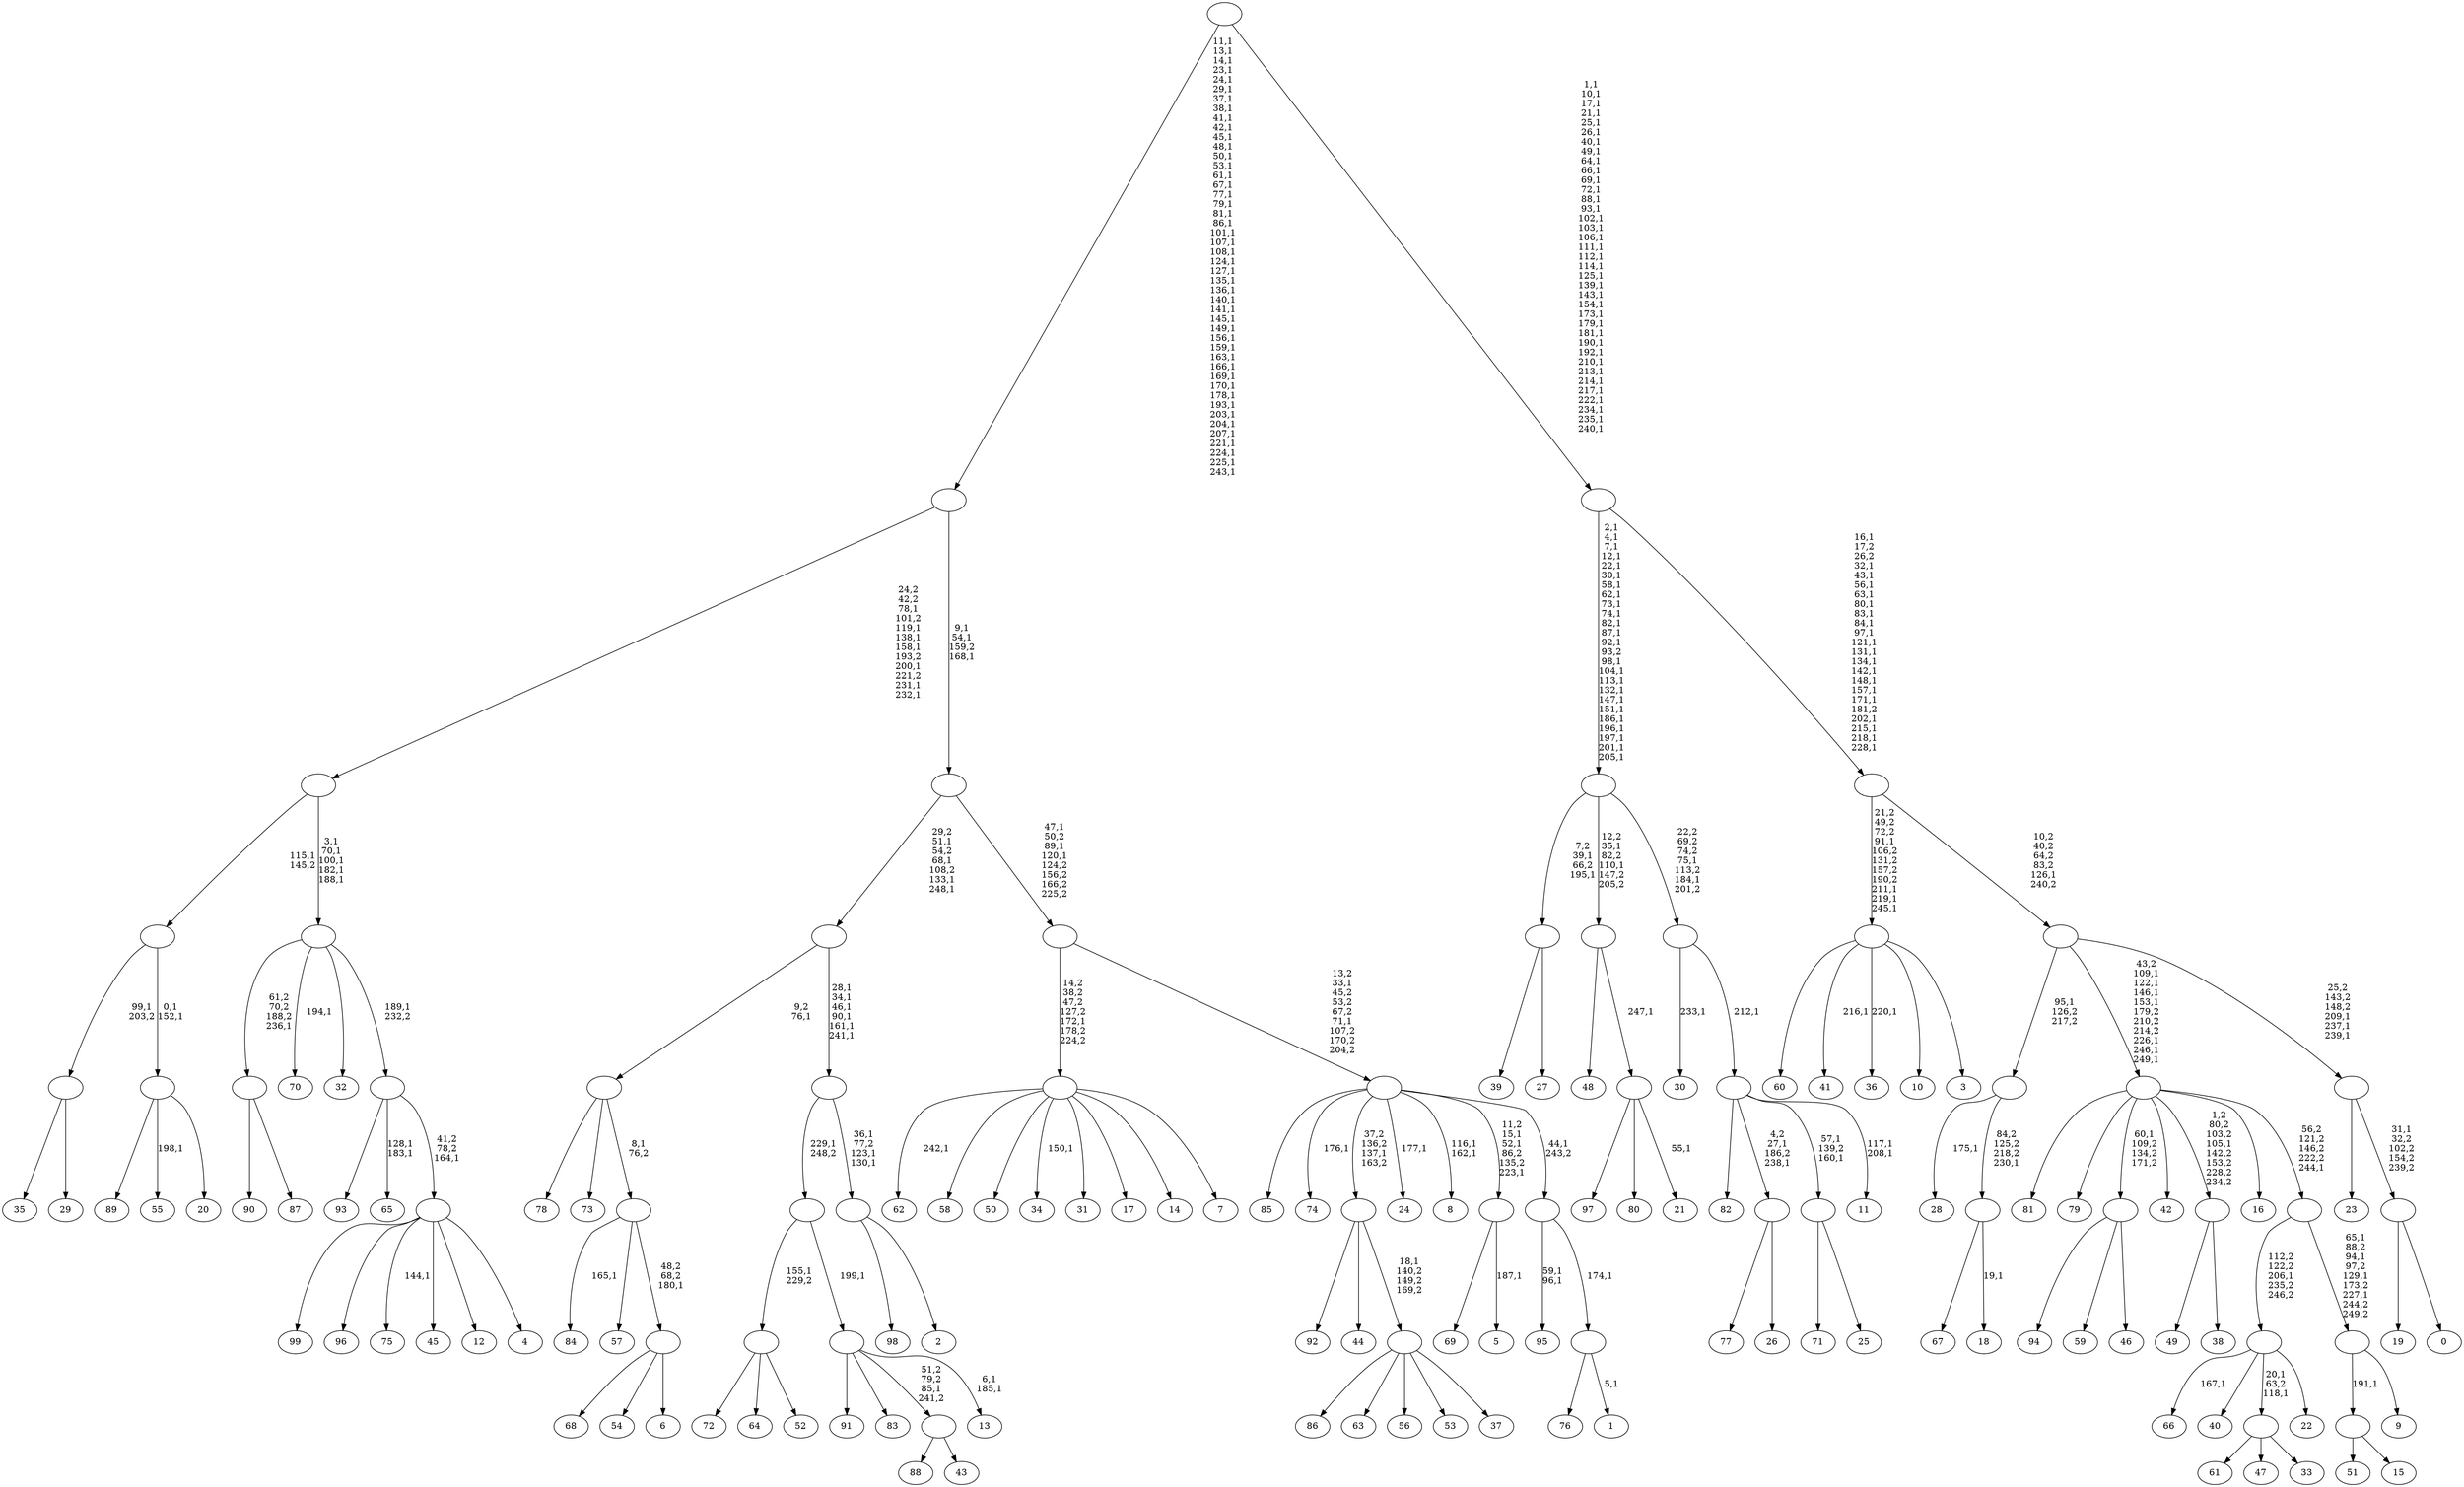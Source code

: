 digraph T {
	350 [label="99"]
	349 [label="98"]
	348 [label="97"]
	347 [label="96"]
	346 [label="95"]
	343 [label="94"]
	342 [label="93"]
	341 [label="92"]
	340 [label="91"]
	339 [label="90"]
	338 [label="89"]
	337 [label="88"]
	336 [label="87"]
	335 [label=""]
	334 [label="86"]
	333 [label="85"]
	332 [label="84"]
	330 [label="83"]
	329 [label="82"]
	328 [label="81"]
	327 [label="80"]
	326 [label="79"]
	325 [label="78"]
	324 [label="77"]
	323 [label="76"]
	322 [label="75"]
	320 [label="74"]
	318 [label="73"]
	317 [label="72"]
	316 [label="71"]
	315 [label="70"]
	313 [label="69"]
	312 [label="68"]
	311 [label="67"]
	310 [label="66"]
	308 [label="65"]
	305 [label="64"]
	304 [label="63"]
	303 [label="62"]
	301 [label="61"]
	300 [label="60"]
	299 [label="59"]
	298 [label="58"]
	297 [label="57"]
	296 [label="56"]
	295 [label="55"]
	293 [label="54"]
	292 [label="53"]
	291 [label="52"]
	290 [label=""]
	289 [label="51"]
	288 [label="50"]
	287 [label="49"]
	286 [label="48"]
	285 [label="47"]
	284 [label="46"]
	283 [label=""]
	282 [label="45"]
	281 [label="44"]
	280 [label="43"]
	279 [label=""]
	278 [label="42"]
	277 [label="41"]
	275 [label="40"]
	274 [label="39"]
	273 [label="38"]
	272 [label=""]
	271 [label="37"]
	270 [label=""]
	269 [label=""]
	268 [label="36"]
	266 [label="35"]
	265 [label="34"]
	263 [label="33"]
	262 [label=""]
	260 [label="32"]
	259 [label="31"]
	258 [label="30"]
	256 [label="29"]
	255 [label=""]
	254 [label="28"]
	252 [label="27"]
	251 [label=""]
	249 [label="26"]
	248 [label=""]
	246 [label="25"]
	245 [label=""]
	243 [label="24"]
	241 [label="23"]
	240 [label="22"]
	239 [label=""]
	238 [label="21"]
	236 [label=""]
	235 [label=""]
	233 [label="20"]
	232 [label=""]
	230 [label=""]
	229 [label="19"]
	228 [label="18"]
	226 [label=""]
	225 [label=""]
	224 [label="17"]
	223 [label="16"]
	222 [label="15"]
	221 [label=""]
	220 [label="14"]
	219 [label="13"]
	216 [label=""]
	215 [label=""]
	214 [label="12"]
	213 [label="11"]
	210 [label=""]
	209 [label=""]
	207 [label=""]
	183 [label="10"]
	182 [label="9"]
	181 [label=""]
	177 [label=""]
	176 [label=""]
	169 [label="8"]
	166 [label="7"]
	165 [label=""]
	164 [label="6"]
	163 [label=""]
	162 [label=""]
	161 [label=""]
	160 [label="5"]
	158 [label=""]
	155 [label="4"]
	154 [label=""]
	153 [label=""]
	152 [label=""]
	147 [label=""]
	140 [label="3"]
	139 [label=""]
	135 [label="2"]
	134 [label=""]
	131 [label=""]
	125 [label=""]
	121 [label="1"]
	119 [label=""]
	118 [label=""]
	117 [label=""]
	115 [label=""]
	112 [label=""]
	109 [label=""]
	63 [label="0"]
	62 [label=""]
	61 [label=""]
	58 [label=""]
	57 [label=""]
	37 [label=""]
	0 [label=""]
	335 -> 339 [label=""]
	335 -> 336 [label=""]
	290 -> 317 [label=""]
	290 -> 305 [label=""]
	290 -> 291 [label=""]
	283 -> 343 [label=""]
	283 -> 299 [label=""]
	283 -> 284 [label=""]
	279 -> 337 [label=""]
	279 -> 280 [label=""]
	272 -> 287 [label=""]
	272 -> 273 [label=""]
	270 -> 334 [label=""]
	270 -> 304 [label=""]
	270 -> 296 [label=""]
	270 -> 292 [label=""]
	270 -> 271 [label=""]
	269 -> 341 [label=""]
	269 -> 281 [label=""]
	269 -> 270 [label="18,1\n140,2\n149,2\n169,2"]
	262 -> 301 [label=""]
	262 -> 285 [label=""]
	262 -> 263 [label=""]
	255 -> 266 [label=""]
	255 -> 256 [label=""]
	251 -> 274 [label=""]
	251 -> 252 [label=""]
	248 -> 324 [label=""]
	248 -> 249 [label=""]
	245 -> 316 [label=""]
	245 -> 246 [label=""]
	239 -> 262 [label="20,1\n63,2\n118,1"]
	239 -> 310 [label="167,1"]
	239 -> 275 [label=""]
	239 -> 240 [label=""]
	236 -> 238 [label="55,1"]
	236 -> 348 [label=""]
	236 -> 327 [label=""]
	235 -> 286 [label=""]
	235 -> 236 [label="247,1"]
	232 -> 295 [label="198,1"]
	232 -> 338 [label=""]
	232 -> 233 [label=""]
	230 -> 232 [label="0,1\n152,1"]
	230 -> 255 [label="99,1\n203,2"]
	226 -> 228 [label="19,1"]
	226 -> 311 [label=""]
	225 -> 254 [label="175,1"]
	225 -> 226 [label="84,2\n125,2\n218,2\n230,1"]
	221 -> 289 [label=""]
	221 -> 222 [label=""]
	216 -> 219 [label="6,1\n185,1"]
	216 -> 340 [label=""]
	216 -> 330 [label=""]
	216 -> 279 [label="51,2\n79,2\n85,1\n241,2"]
	215 -> 290 [label="155,1\n229,2"]
	215 -> 216 [label="199,1"]
	210 -> 213 [label="117,1\n208,1"]
	210 -> 245 [label="57,1\n139,2\n160,1"]
	210 -> 248 [label="4,2\n27,1\n186,2\n238,1"]
	210 -> 329 [label=""]
	209 -> 258 [label="233,1"]
	209 -> 210 [label="212,1"]
	207 -> 209 [label="22,2\n69,2\n74,2\n75,1\n113,2\n184,1\n201,2"]
	207 -> 235 [label="12,2\n35,1\n82,2\n110,1\n147,2\n205,2"]
	207 -> 251 [label="7,2\n39,1\n66,2\n195,1"]
	181 -> 221 [label="191,1"]
	181 -> 182 [label=""]
	177 -> 181 [label="65,1\n88,2\n94,1\n97,2\n129,1\n173,2\n227,1\n244,2\n249,2"]
	177 -> 239 [label="112,2\n122,2\n206,1\n235,2\n246,2"]
	176 -> 328 [label=""]
	176 -> 326 [label=""]
	176 -> 283 [label="60,1\n109,2\n134,2\n171,2"]
	176 -> 278 [label=""]
	176 -> 272 [label="1,2\n80,2\n103,2\n105,1\n142,2\n153,2\n228,2\n234,2"]
	176 -> 223 [label=""]
	176 -> 177 [label="56,2\n121,2\n146,2\n222,2\n244,1"]
	165 -> 265 [label="150,1"]
	165 -> 303 [label="242,1"]
	165 -> 298 [label=""]
	165 -> 288 [label=""]
	165 -> 259 [label=""]
	165 -> 224 [label=""]
	165 -> 220 [label=""]
	165 -> 166 [label=""]
	163 -> 312 [label=""]
	163 -> 293 [label=""]
	163 -> 164 [label=""]
	162 -> 332 [label="165,1"]
	162 -> 297 [label=""]
	162 -> 163 [label="48,2\n68,2\n180,1"]
	161 -> 325 [label=""]
	161 -> 318 [label=""]
	161 -> 162 [label="8,1\n76,2"]
	158 -> 160 [label="187,1"]
	158 -> 313 [label=""]
	154 -> 322 [label="144,1"]
	154 -> 350 [label=""]
	154 -> 347 [label=""]
	154 -> 282 [label=""]
	154 -> 214 [label=""]
	154 -> 155 [label=""]
	153 -> 308 [label="128,1\n183,1"]
	153 -> 342 [label=""]
	153 -> 154 [label="41,2\n78,2\n164,1"]
	152 -> 315 [label="194,1"]
	152 -> 335 [label="61,2\n70,2\n188,2\n236,1"]
	152 -> 260 [label=""]
	152 -> 153 [label="189,1\n232,2"]
	147 -> 152 [label="3,1\n70,1\n100,1\n182,1\n188,1"]
	147 -> 230 [label="115,1\n145,2"]
	139 -> 268 [label="220,1"]
	139 -> 277 [label="216,1"]
	139 -> 300 [label=""]
	139 -> 183 [label=""]
	139 -> 140 [label=""]
	134 -> 349 [label=""]
	134 -> 135 [label=""]
	131 -> 134 [label="36,1\n77,2\n123,1\n130,1"]
	131 -> 215 [label="229,1\n248,2"]
	125 -> 131 [label="28,1\n34,1\n46,1\n90,1\n161,1\n241,1"]
	125 -> 161 [label="9,2\n76,1"]
	119 -> 121 [label="5,1"]
	119 -> 323 [label=""]
	118 -> 346 [label="59,1\n96,1"]
	118 -> 119 [label="174,1"]
	117 -> 158 [label="11,2\n15,1\n52,1\n86,2\n135,2\n223,1"]
	117 -> 169 [label="116,1\n162,1"]
	117 -> 243 [label="177,1"]
	117 -> 320 [label="176,1"]
	117 -> 333 [label=""]
	117 -> 269 [label="37,2\n136,2\n137,1\n163,2"]
	117 -> 118 [label="44,1\n243,2"]
	115 -> 117 [label="13,2\n33,1\n45,2\n53,2\n67,2\n71,1\n107,2\n170,2\n204,2"]
	115 -> 165 [label="14,2\n38,2\n47,2\n127,2\n172,1\n178,2\n224,2"]
	112 -> 115 [label="47,1\n50,2\n89,1\n120,1\n124,2\n156,2\n166,2\n225,2"]
	112 -> 125 [label="29,2\n51,1\n54,2\n68,1\n108,2\n133,1\n248,1"]
	109 -> 112 [label="9,1\n54,1\n159,2\n168,1"]
	109 -> 147 [label="24,2\n42,2\n78,1\n101,2\n119,1\n138,1\n158,1\n193,2\n200,1\n221,2\n231,1\n232,1"]
	62 -> 229 [label=""]
	62 -> 63 [label=""]
	61 -> 241 [label=""]
	61 -> 62 [label="31,1\n32,2\n102,2\n154,2\n239,2"]
	58 -> 61 [label="25,2\n143,2\n148,2\n209,1\n237,1\n239,1"]
	58 -> 176 [label="43,2\n109,1\n122,1\n146,1\n153,1\n179,2\n210,2\n214,2\n226,1\n246,1\n249,1"]
	58 -> 225 [label="95,1\n126,2\n217,2"]
	57 -> 139 [label="21,2\n49,2\n72,2\n91,1\n106,2\n131,2\n157,2\n190,2\n211,1\n219,1\n245,1"]
	57 -> 58 [label="10,2\n40,2\n64,2\n83,2\n126,1\n240,2"]
	37 -> 57 [label="16,1\n17,2\n26,2\n32,1\n43,1\n56,1\n63,1\n80,1\n83,1\n84,1\n97,1\n121,1\n131,1\n134,1\n142,1\n148,1\n157,1\n171,1\n181,2\n202,1\n215,1\n218,1\n228,1"]
	37 -> 207 [label="2,1\n4,1\n7,1\n12,1\n22,1\n30,1\n58,1\n62,1\n73,1\n74,1\n82,1\n87,1\n92,1\n93,2\n98,1\n104,1\n113,1\n132,1\n147,1\n151,1\n186,1\n196,1\n197,1\n201,1\n205,1"]
	0 -> 37 [label="1,1\n10,1\n17,1\n21,1\n25,1\n26,1\n40,1\n49,1\n64,1\n66,1\n69,1\n72,1\n88,1\n93,1\n102,1\n103,1\n106,1\n111,1\n112,1\n114,1\n125,1\n139,1\n143,1\n154,1\n173,1\n179,1\n181,1\n190,1\n192,1\n210,1\n213,1\n214,1\n217,1\n222,1\n234,1\n235,1\n240,1"]
	0 -> 109 [label="11,1\n13,1\n14,1\n23,1\n24,1\n29,1\n37,1\n38,1\n41,1\n42,1\n45,1\n48,1\n50,1\n53,1\n61,1\n67,1\n77,1\n79,1\n81,1\n86,1\n101,1\n107,1\n108,1\n124,1\n127,1\n135,1\n136,1\n140,1\n141,1\n145,1\n149,1\n156,1\n159,1\n163,1\n166,1\n169,1\n170,1\n178,1\n193,1\n203,1\n204,1\n207,1\n221,1\n224,1\n225,1\n243,1"]
}
